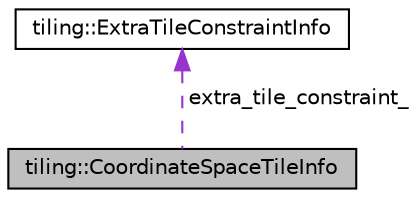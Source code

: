 digraph "tiling::CoordinateSpaceTileInfo"
{
 // LATEX_PDF_SIZE
  edge [fontname="Helvetica",fontsize="10",labelfontname="Helvetica",labelfontsize="10"];
  node [fontname="Helvetica",fontsize="10",shape=record];
  Node1 [label="tiling::CoordinateSpaceTileInfo",height=0.2,width=0.4,color="black", fillcolor="grey75", style="filled", fontcolor="black",tooltip=" "];
  Node2 -> Node1 [dir="back",color="darkorchid3",fontsize="10",style="dashed",label=" extra_tile_constraint_" ,fontname="Helvetica"];
  Node2 [label="tiling::ExtraTileConstraintInfo",height=0.2,width=0.4,color="black", fillcolor="white", style="filled",URL="$structtiling_1_1ExtraTileConstraintInfo.html",tooltip=" "];
}
